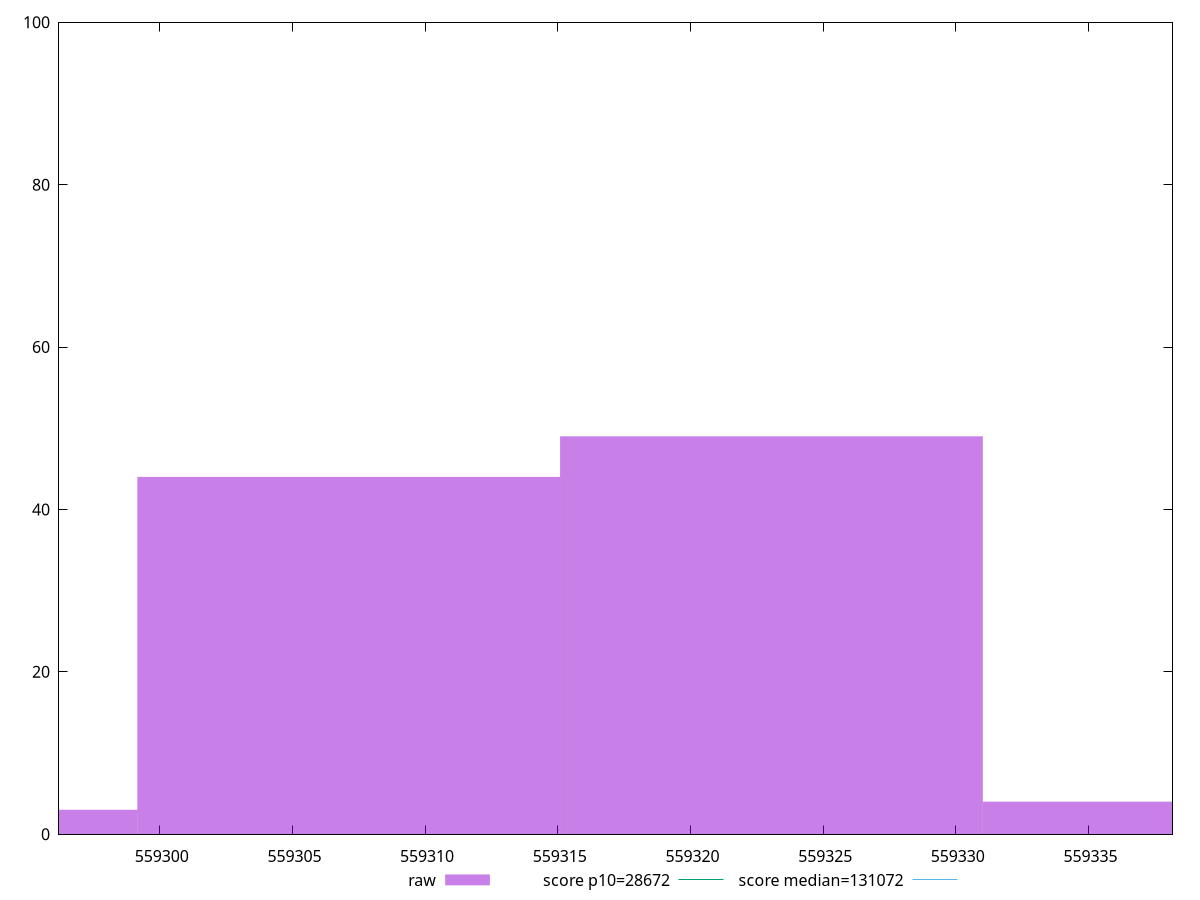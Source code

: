reset

$raw <<EOF
559323.052354099 49
559307.1208555131 44
559291.1893569272 3
559338.983852685 4
EOF

set key outside below
set boxwidth 15.931498585909166
set xrange [559296.2035413408:559338.1657511484]
set yrange [0:100]
set style fill transparent solid 0.5 noborder

set parametric
set terminal svg size 640, 490 enhanced background rgb 'white'
set output "report_00007_2020-12-11T15:55:29.892Z/uses-long-cache-ttl/samples/pages+cached+nointeractive/raw/histogram.svg"

plot $raw title "raw" with boxes, \
     28672,t title "score p10=28672", \
     131072,t title "score median=131072"

reset
